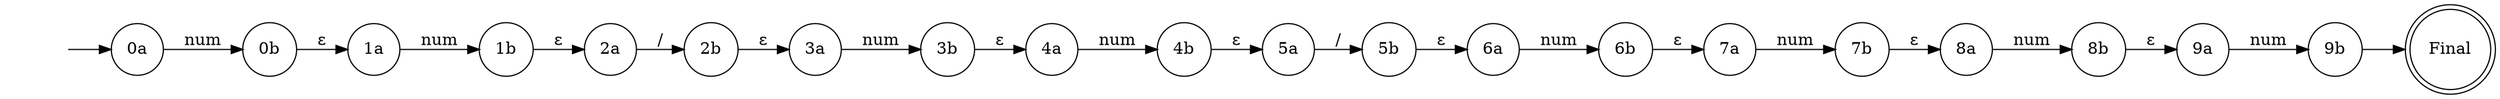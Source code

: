 digraph G{
rankdir=LR
concentrate=true
nodoInicial [shape=none label=""]
nodoInicial->nodo0a [label=""]
nodo0a [shape=circle label="0a"]
nodo0b [shape=circle label="0b"]
nodo0a -> nodo0b[label="num"]
nodo1a [shape=circle label="1a"]
nodo1b [shape=circle label="1b"]
nodo1a -> nodo1b[label="num"]
nodo2a [shape=circle label="2a"]
nodo2b [shape=circle label="2b"]
nodo2a -> nodo2b[label="/"]
nodo3a [shape=circle label="3a"]
nodo3b [shape=circle label="3b"]
nodo3a -> nodo3b[label="num"]
nodo4a [shape=circle label="4a"]
nodo4b [shape=circle label="4b"]
nodo4a -> nodo4b[label="num"]
nodo5a [shape=circle label="5a"]
nodo5b [shape=circle label="5b"]
nodo5a -> nodo5b[label="/"]
nodo6a [shape=circle label="6a"]
nodo6b [shape=circle label="6b"]
nodo6a -> nodo6b[label="num"]
nodo7a [shape=circle label="7a"]
nodo7b [shape=circle label="7b"]
nodo7a -> nodo7b[label="num"]
nodo8a [shape=circle label="8a"]
nodo8b [shape=circle label="8b"]
nodo8a -> nodo8b[label="num"]
nodo9a [shape=circle label="9a"]
nodo9b [shape=circle label="9b"]
nodo9a -> nodo9b[label="num"]
nodo8b -> nodo9a[label="ε"]
nodo7b -> nodo8a[label="ε"]
nodo6b -> nodo7a[label="ε"]
nodo5b -> nodo6a[label="ε"]
nodo4b -> nodo5a[label="ε"]
nodo3b -> nodo4a[label="ε"]
nodo2b -> nodo3a[label="ε"]
nodo1b -> nodo2a[label="ε"]
nodo0b -> nodo1a[label="ε"]
nodoFinal [shape=doublecircle label="Final"]
nodo9b->nodoFinal [label=""]

}

